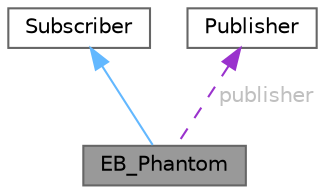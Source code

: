 digraph "EB_Phantom"
{
 // LATEX_PDF_SIZE
  bgcolor="transparent";
  edge [fontname=Helvetica,fontsize=10,labelfontname=Helvetica,labelfontsize=10];
  node [fontname=Helvetica,fontsize=10,shape=box,height=0.2,width=0.4];
  Node1 [id="Node000001",label="EB_Phantom",height=0.2,width=0.4,color="gray40", fillcolor="grey60", style="filled", fontcolor="black",tooltip="A class to represent a single phantom for scoring dose in egs_brachy."];
  Node2 -> Node1 [id="edge1_Node000001_Node000002",dir="back",color="steelblue1",style="solid",tooltip=" "];
  Node2 [id="Node000002",label="Subscriber",height=0.2,width=0.4,color="gray40", fillcolor="white", style="filled",URL="$classSubscriber.html",tooltip=" "];
  Node3 -> Node1 [id="edge2_Node000001_Node000003",dir="back",color="darkorchid3",style="dashed",tooltip=" ",label=" publisher",fontcolor="grey" ];
  Node3 [id="Node000003",label="Publisher",height=0.2,width=0.4,color="gray40", fillcolor="white", style="filled",URL="$classPublisher.html",tooltip=" "];
}

